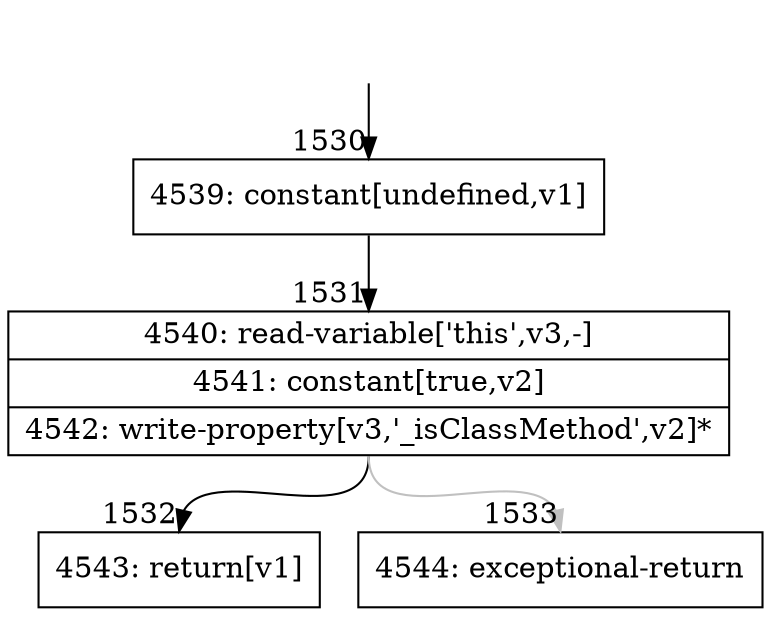 digraph {
rankdir="TD"
BB_entry183[shape=none,label=""];
BB_entry183 -> BB1530 [tailport=s, headport=n, headlabel="    1530"]
BB1530 [shape=record label="{4539: constant[undefined,v1]}" ] 
BB1530 -> BB1531 [tailport=s, headport=n, headlabel="      1531"]
BB1531 [shape=record label="{4540: read-variable['this',v3,-]|4541: constant[true,v2]|4542: write-property[v3,'_isClassMethod',v2]*}" ] 
BB1531 -> BB1532 [tailport=s, headport=n, headlabel="      1532"]
BB1531 -> BB1533 [tailport=s, headport=n, color=gray, headlabel="      1533"]
BB1532 [shape=record label="{4543: return[v1]}" ] 
BB1533 [shape=record label="{4544: exceptional-return}" ] 
//#$~ 1761
}

